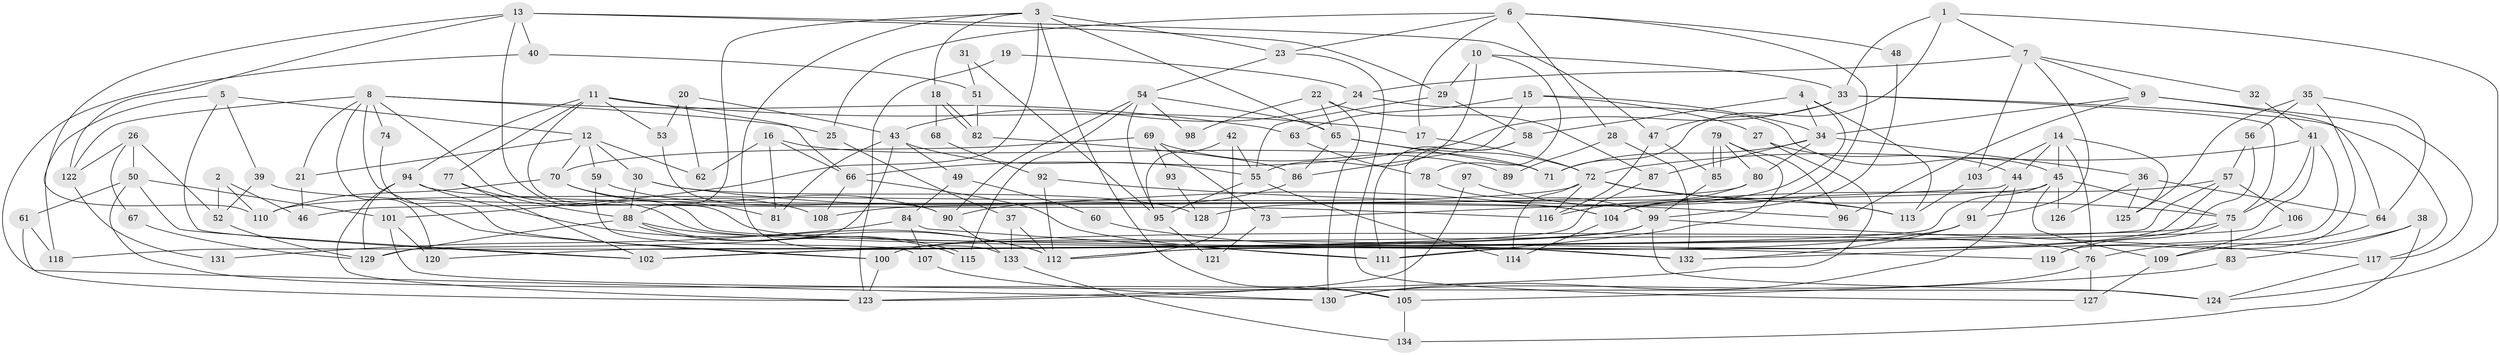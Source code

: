// coarse degree distribution, {6: 0.10465116279069768, 3: 0.18604651162790697, 8: 0.046511627906976744, 5: 0.12790697674418605, 4: 0.18604651162790697, 7: 0.1511627906976744, 9: 0.05813953488372093, 11: 0.011627906976744186, 2: 0.11627906976744186, 10: 0.011627906976744186}
// Generated by graph-tools (version 1.1) at 2025/42/03/06/25 10:42:00]
// undirected, 134 vertices, 268 edges
graph export_dot {
graph [start="1"]
  node [color=gray90,style=filled];
  1;
  2;
  3;
  4;
  5;
  6;
  7;
  8;
  9;
  10;
  11;
  12;
  13;
  14;
  15;
  16;
  17;
  18;
  19;
  20;
  21;
  22;
  23;
  24;
  25;
  26;
  27;
  28;
  29;
  30;
  31;
  32;
  33;
  34;
  35;
  36;
  37;
  38;
  39;
  40;
  41;
  42;
  43;
  44;
  45;
  46;
  47;
  48;
  49;
  50;
  51;
  52;
  53;
  54;
  55;
  56;
  57;
  58;
  59;
  60;
  61;
  62;
  63;
  64;
  65;
  66;
  67;
  68;
  69;
  70;
  71;
  72;
  73;
  74;
  75;
  76;
  77;
  78;
  79;
  80;
  81;
  82;
  83;
  84;
  85;
  86;
  87;
  88;
  89;
  90;
  91;
  92;
  93;
  94;
  95;
  96;
  97;
  98;
  99;
  100;
  101;
  102;
  103;
  104;
  105;
  106;
  107;
  108;
  109;
  110;
  111;
  112;
  113;
  114;
  115;
  116;
  117;
  118;
  119;
  120;
  121;
  122;
  123;
  124;
  125;
  126;
  127;
  128;
  129;
  130;
  131;
  132;
  133;
  134;
  1 -- 124;
  1 -- 33;
  1 -- 7;
  1 -- 71;
  2 -- 110;
  2 -- 52;
  2 -- 46;
  3 -- 65;
  3 -- 88;
  3 -- 18;
  3 -- 23;
  3 -- 101;
  3 -- 105;
  3 -- 133;
  4 -- 58;
  4 -- 34;
  4 -- 113;
  4 -- 128;
  5 -- 102;
  5 -- 12;
  5 -- 39;
  5 -- 118;
  6 -- 25;
  6 -- 17;
  6 -- 23;
  6 -- 28;
  6 -- 48;
  6 -- 104;
  7 -- 103;
  7 -- 9;
  7 -- 24;
  7 -- 32;
  7 -- 91;
  8 -- 132;
  8 -- 63;
  8 -- 21;
  8 -- 25;
  8 -- 74;
  8 -- 100;
  8 -- 120;
  8 -- 122;
  9 -- 117;
  9 -- 34;
  9 -- 64;
  9 -- 96;
  10 -- 33;
  10 -- 55;
  10 -- 29;
  10 -- 78;
  11 -- 76;
  11 -- 77;
  11 -- 17;
  11 -- 53;
  11 -- 66;
  11 -- 94;
  12 -- 21;
  12 -- 30;
  12 -- 59;
  12 -- 62;
  12 -- 70;
  13 -- 122;
  13 -- 29;
  13 -- 40;
  13 -- 47;
  13 -- 110;
  13 -- 119;
  14 -- 76;
  14 -- 44;
  14 -- 45;
  14 -- 103;
  14 -- 125;
  15 -- 86;
  15 -- 34;
  15 -- 27;
  15 -- 63;
  16 -- 66;
  16 -- 81;
  16 -- 62;
  16 -- 89;
  17 -- 72;
  18 -- 82;
  18 -- 82;
  18 -- 68;
  19 -- 123;
  19 -- 24;
  20 -- 62;
  20 -- 43;
  20 -- 53;
  21 -- 46;
  22 -- 65;
  22 -- 87;
  22 -- 98;
  22 -- 130;
  23 -- 54;
  23 -- 127;
  24 -- 45;
  24 -- 43;
  25 -- 37;
  26 -- 50;
  26 -- 52;
  26 -- 67;
  26 -- 122;
  27 -- 123;
  27 -- 44;
  28 -- 132;
  28 -- 89;
  29 -- 55;
  29 -- 58;
  30 -- 88;
  30 -- 104;
  30 -- 128;
  31 -- 95;
  31 -- 51;
  32 -- 41;
  33 -- 66;
  33 -- 47;
  33 -- 75;
  33 -- 117;
  34 -- 80;
  34 -- 36;
  34 -- 71;
  34 -- 87;
  35 -- 125;
  35 -- 119;
  35 -- 56;
  35 -- 64;
  36 -- 64;
  36 -- 125;
  36 -- 126;
  37 -- 133;
  37 -- 112;
  38 -- 83;
  38 -- 134;
  38 -- 76;
  39 -- 116;
  39 -- 52;
  40 -- 130;
  40 -- 51;
  41 -- 75;
  41 -- 72;
  41 -- 102;
  41 -- 111;
  42 -- 112;
  42 -- 55;
  42 -- 95;
  43 -- 55;
  43 -- 49;
  43 -- 81;
  43 -- 129;
  44 -- 91;
  44 -- 73;
  44 -- 130;
  45 -- 109;
  45 -- 46;
  45 -- 75;
  45 -- 112;
  45 -- 126;
  47 -- 85;
  47 -- 116;
  48 -- 99;
  49 -- 84;
  49 -- 60;
  50 -- 102;
  50 -- 101;
  50 -- 61;
  50 -- 105;
  51 -- 82;
  52 -- 129;
  53 -- 90;
  54 -- 65;
  54 -- 90;
  54 -- 95;
  54 -- 98;
  54 -- 115;
  55 -- 95;
  55 -- 114;
  56 -- 57;
  56 -- 132;
  57 -- 104;
  57 -- 100;
  57 -- 102;
  57 -- 106;
  58 -- 105;
  58 -- 111;
  59 -- 90;
  59 -- 107;
  60 -- 132;
  61 -- 123;
  61 -- 118;
  63 -- 78;
  64 -- 109;
  65 -- 71;
  65 -- 72;
  65 -- 86;
  66 -- 111;
  66 -- 108;
  67 -- 129;
  68 -- 92;
  69 -- 70;
  69 -- 71;
  69 -- 73;
  69 -- 93;
  70 -- 108;
  70 -- 81;
  70 -- 110;
  72 -- 75;
  72 -- 110;
  72 -- 113;
  72 -- 114;
  72 -- 116;
  73 -- 121;
  74 -- 100;
  75 -- 83;
  75 -- 100;
  75 -- 119;
  76 -- 130;
  76 -- 127;
  77 -- 88;
  77 -- 102;
  78 -- 99;
  79 -- 111;
  79 -- 85;
  79 -- 85;
  79 -- 80;
  79 -- 96;
  80 -- 116;
  80 -- 108;
  82 -- 86;
  83 -- 105;
  84 -- 107;
  84 -- 111;
  84 -- 131;
  85 -- 99;
  86 -- 90;
  87 -- 118;
  88 -- 115;
  88 -- 115;
  88 -- 129;
  88 -- 112;
  90 -- 133;
  91 -- 112;
  91 -- 132;
  92 -- 96;
  92 -- 112;
  93 -- 128;
  94 -- 112;
  94 -- 104;
  94 -- 123;
  94 -- 129;
  95 -- 121;
  97 -- 123;
  97 -- 113;
  99 -- 102;
  99 -- 124;
  99 -- 117;
  99 -- 120;
  100 -- 123;
  101 -- 120;
  101 -- 124;
  103 -- 113;
  104 -- 114;
  105 -- 134;
  106 -- 109;
  107 -- 130;
  109 -- 127;
  117 -- 124;
  122 -- 131;
  133 -- 134;
}
